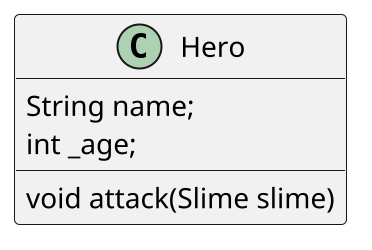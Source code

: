 @startuml

scale 2

class Hero{
    String name;
    int _age;

    void attack(Slime slime)
}

@enduml